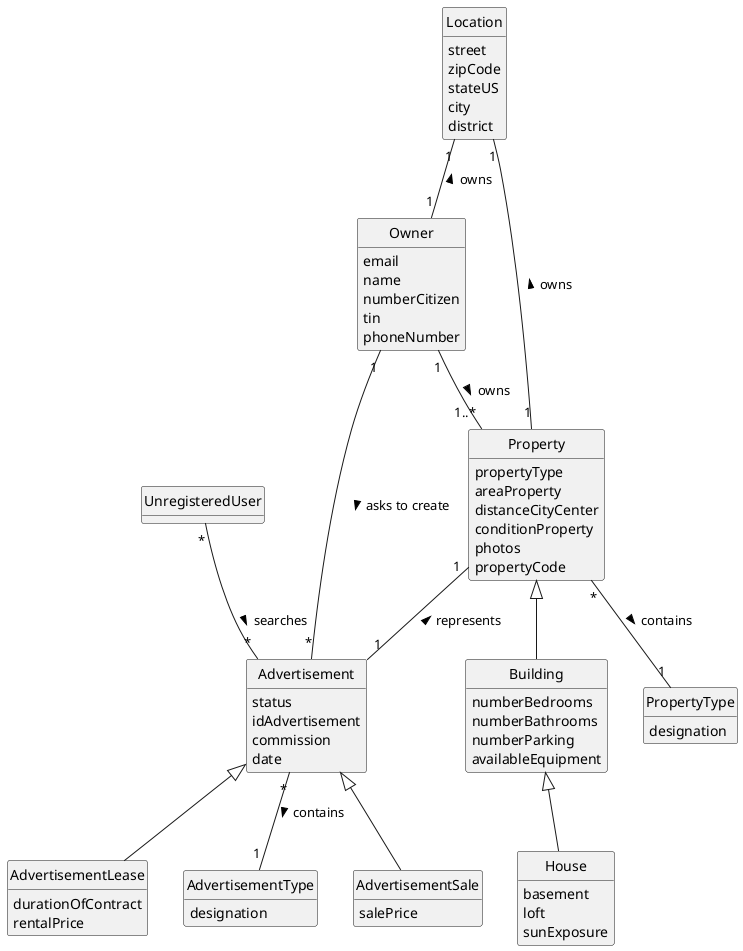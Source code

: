 @startuml
skinparam monochrome true
skinparam packageStyle rectangle
skinparam shadowing false

'left to right direction

skinparam classAttributeIconSize 0

hide circle
hide methods

class PropertyType{
    designation
}

class Property{
    propertyType
    areaProperty
    distanceCityCenter
    conditionProperty
    photos
    propertyCode
}

class UnregisteredUser

class Owner {
    email
    name
    numberCitizen
    tin
    phoneNumber
}


class House {
    basement
    loft
    sunExposure
}

class Building{
    numberBedrooms
    numberBathrooms
    numberParking
    availableEquipment
}

class Advertisement {
    status
    idAdvertisement
    commission
    date
}

class Location{
    street
    zipCode
    stateUS
    city
    district
}

class AdvertisementSale {
    salePrice
}

class AdvertisementLease {
    durationOfContract
    rentalPrice

}

class AdvertisementType {
    designation
}



UnregisteredUser "*" -- "*" Advertisement: searches >
Owner "1"--"1..*" Property: owns >
Property <|-- Building
Property "*" -- "1" PropertyType: contains >
Building <|-- House
Property "1" -- "1" Advertisement: represents <
Location "1" -- "1" Property: owns <
Location "1" -- "1" Owner: owns <
Owner "1" -- "*" Advertisement: asks to create >
Advertisement <|-- AdvertisementSale
Advertisement <|-- AdvertisementLease
Advertisement "*" -- "1" AdvertisementType: contains >

@enduml